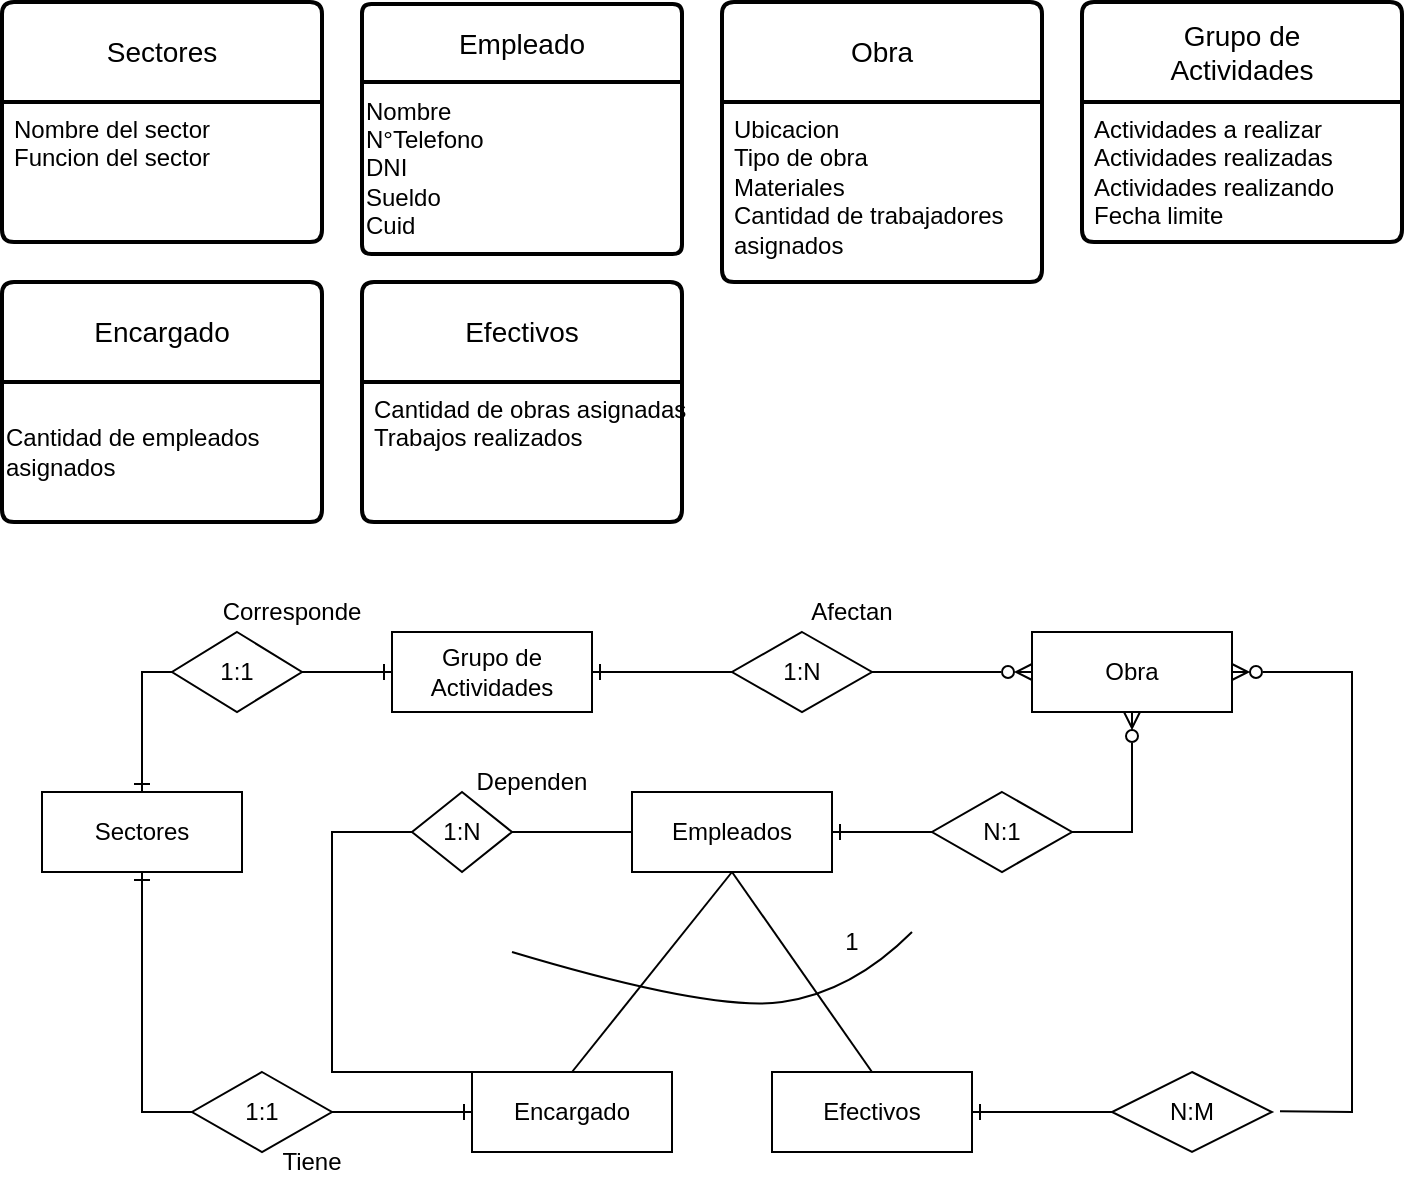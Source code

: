 <mxfile version="24.7.7">
  <diagram id="R2lEEEUBdFMjLlhIrx00" name="Page-1">
    <mxGraphModel dx="1600" dy="742" grid="1" gridSize="10" guides="1" tooltips="1" connect="1" arrows="1" fold="1" page="1" pageScale="1" pageWidth="850" pageHeight="1100" math="0" shadow="0" extFonts="Permanent Marker^https://fonts.googleapis.com/css?family=Permanent+Marker">
      <root>
        <mxCell id="0" />
        <mxCell id="1" parent="0" />
        <mxCell id="oXu8ETeMwTCI8__euXl_-1" value="&lt;font style=&quot;vertical-align: inherit;&quot;&gt;&lt;font style=&quot;vertical-align: inherit;&quot;&gt;Empleado&lt;/font&gt;&lt;/font&gt;" style="swimlane;childLayout=stackLayout;horizontal=1;startSize=39;horizontalStack=0;rounded=1;fontSize=14;fontStyle=0;strokeWidth=2;resizeParent=0;resizeLast=1;shadow=0;dashed=0;align=center;arcSize=4;whiteSpace=wrap;html=1;" vertex="1" parent="1">
          <mxGeometry x="220" y="141" width="160" height="125" as="geometry" />
        </mxCell>
        <mxCell id="oXu8ETeMwTCI8__euXl_-10" value="&lt;font style=&quot;vertical-align: inherit;&quot;&gt;Nombre&lt;/font&gt;&lt;div&gt;N°Telefono&lt;br&gt;&lt;div&gt;&lt;font style=&quot;vertical-align: inherit;&quot;&gt;DNI&lt;/font&gt;&lt;/div&gt;&lt;div&gt;&lt;font style=&quot;vertical-align: inherit;&quot;&gt;Sueldo&lt;/font&gt;&lt;/div&gt;&lt;div&gt;&lt;font style=&quot;vertical-align: inherit;&quot;&gt;Cuid&lt;/font&gt;&lt;/div&gt;&lt;/div&gt;" style="text;html=1;align=left;verticalAlign=middle;resizable=0;points=[];autosize=1;strokeColor=none;fillColor=none;" vertex="1" parent="oXu8ETeMwTCI8__euXl_-1">
          <mxGeometry y="39" width="160" height="86" as="geometry" />
        </mxCell>
        <mxCell id="oXu8ETeMwTCI8__euXl_-3" value="&lt;font style=&quot;vertical-align: inherit;&quot;&gt;&lt;font style=&quot;vertical-align: inherit;&quot;&gt;Efectivos&lt;/font&gt;&lt;/font&gt;" style="swimlane;childLayout=stackLayout;horizontal=1;startSize=50;horizontalStack=0;rounded=1;fontSize=14;fontStyle=0;strokeWidth=2;resizeParent=0;resizeLast=1;shadow=0;dashed=0;align=center;arcSize=4;whiteSpace=wrap;html=1;" vertex="1" parent="1">
          <mxGeometry x="220" y="280" width="160" height="120" as="geometry" />
        </mxCell>
        <mxCell id="oXu8ETeMwTCI8__euXl_-4" value="Cantidad de obras asignadas&lt;div&gt;Trabajos realizados&lt;/div&gt;" style="align=left;strokeColor=none;fillColor=none;spacingLeft=4;fontSize=12;verticalAlign=top;resizable=0;rotatable=0;part=1;html=1;" vertex="1" parent="oXu8ETeMwTCI8__euXl_-3">
          <mxGeometry y="50" width="160" height="70" as="geometry" />
        </mxCell>
        <mxCell id="oXu8ETeMwTCI8__euXl_-5" value="&lt;font style=&quot;vertical-align: inherit;&quot;&gt;&lt;font style=&quot;vertical-align: inherit;&quot;&gt;Encargado&lt;/font&gt;&lt;/font&gt;" style="swimlane;childLayout=stackLayout;horizontal=1;startSize=50;horizontalStack=0;rounded=1;fontSize=14;fontStyle=0;strokeWidth=2;resizeParent=0;resizeLast=1;shadow=0;dashed=0;align=center;arcSize=4;whiteSpace=wrap;html=1;" vertex="1" parent="1">
          <mxGeometry x="40" y="280" width="160" height="120" as="geometry" />
        </mxCell>
        <mxCell id="oXu8ETeMwTCI8__euXl_-16" value="Cantidad de empleados&amp;nbsp;&lt;div&gt;asignados&lt;/div&gt;" style="text;html=1;align=left;verticalAlign=middle;resizable=0;points=[];autosize=1;strokeColor=none;fillColor=none;" vertex="1" parent="oXu8ETeMwTCI8__euXl_-5">
          <mxGeometry y="50" width="160" height="70" as="geometry" />
        </mxCell>
        <mxCell id="oXu8ETeMwTCI8__euXl_-7" value="&lt;font style=&quot;vertical-align: inherit;&quot;&gt;&lt;font style=&quot;vertical-align: inherit;&quot;&gt;Obra&lt;/font&gt;&lt;/font&gt;" style="swimlane;childLayout=stackLayout;horizontal=1;startSize=50;horizontalStack=0;rounded=1;fontSize=14;fontStyle=0;strokeWidth=2;resizeParent=0;resizeLast=1;shadow=0;dashed=0;align=center;arcSize=4;whiteSpace=wrap;html=1;" vertex="1" parent="1">
          <mxGeometry x="400" y="140" width="160" height="140" as="geometry" />
        </mxCell>
        <mxCell id="oXu8ETeMwTCI8__euXl_-8" value="Ubicacion&lt;div&gt;Tipo de obra&lt;/div&gt;&lt;div&gt;Materiales&lt;/div&gt;&lt;div&gt;Cantidad de trabajadores&amp;nbsp;&lt;/div&gt;&lt;div&gt;asignados&lt;/div&gt;" style="align=left;strokeColor=none;fillColor=none;spacingLeft=4;fontSize=12;verticalAlign=top;resizable=0;rotatable=0;part=1;html=1;" vertex="1" parent="oXu8ETeMwTCI8__euXl_-7">
          <mxGeometry y="50" width="160" height="90" as="geometry" />
        </mxCell>
        <mxCell id="oXu8ETeMwTCI8__euXl_-11" value="Sectores" style="swimlane;childLayout=stackLayout;horizontal=1;startSize=50;horizontalStack=0;rounded=1;fontSize=14;fontStyle=0;strokeWidth=2;resizeParent=0;resizeLast=1;shadow=0;dashed=0;align=center;arcSize=4;whiteSpace=wrap;html=1;" vertex="1" parent="1">
          <mxGeometry x="40" y="140" width="160" height="120" as="geometry" />
        </mxCell>
        <mxCell id="oXu8ETeMwTCI8__euXl_-12" value="&lt;div&gt;Nombre del sector&lt;/div&gt;&lt;div&gt;Funcion del sector&lt;/div&gt;" style="align=left;strokeColor=none;fillColor=none;spacingLeft=4;fontSize=12;verticalAlign=top;resizable=0;rotatable=0;part=1;html=1;" vertex="1" parent="oXu8ETeMwTCI8__euXl_-11">
          <mxGeometry y="50" width="160" height="70" as="geometry" />
        </mxCell>
        <mxCell id="oXu8ETeMwTCI8__euXl_-13" value="&lt;div&gt;Grupo de&lt;/div&gt;Actividades" style="swimlane;childLayout=stackLayout;horizontal=1;startSize=50;horizontalStack=0;rounded=1;fontSize=14;fontStyle=0;strokeWidth=2;resizeParent=0;resizeLast=1;shadow=0;dashed=0;align=center;arcSize=4;whiteSpace=wrap;html=1;" vertex="1" parent="1">
          <mxGeometry x="580" y="140" width="160" height="120" as="geometry" />
        </mxCell>
        <mxCell id="oXu8ETeMwTCI8__euXl_-14" value="Actividades a realizar&lt;div&gt;Actividades realizadas&amp;nbsp;&lt;/div&gt;&lt;div&gt;Actividades realizando&lt;/div&gt;&lt;div&gt;Fecha limite&lt;/div&gt;" style="align=left;strokeColor=none;fillColor=none;spacingLeft=4;fontSize=12;verticalAlign=top;resizable=0;rotatable=0;part=1;html=1;" vertex="1" parent="oXu8ETeMwTCI8__euXl_-13">
          <mxGeometry y="50" width="160" height="70" as="geometry" />
        </mxCell>
        <mxCell id="oXu8ETeMwTCI8__euXl_-17" value="Sectores" style="whiteSpace=wrap;html=1;align=center;" vertex="1" parent="1">
          <mxGeometry x="60" y="535" width="100" height="40" as="geometry" />
        </mxCell>
        <mxCell id="oXu8ETeMwTCI8__euXl_-18" value="Encargado" style="whiteSpace=wrap;html=1;align=center;" vertex="1" parent="1">
          <mxGeometry x="275" y="675" width="100" height="40" as="geometry" />
        </mxCell>
        <mxCell id="oXu8ETeMwTCI8__euXl_-19" value="Efectivos" style="whiteSpace=wrap;html=1;align=center;" vertex="1" parent="1">
          <mxGeometry x="425" y="675" width="100" height="40" as="geometry" />
        </mxCell>
        <mxCell id="oXu8ETeMwTCI8__euXl_-20" value="Empleados" style="whiteSpace=wrap;html=1;align=center;" vertex="1" parent="1">
          <mxGeometry x="355" y="535" width="100" height="40" as="geometry" />
        </mxCell>
        <mxCell id="oXu8ETeMwTCI8__euXl_-21" value="Obra" style="whiteSpace=wrap;html=1;align=center;" vertex="1" parent="1">
          <mxGeometry x="555" y="455" width="100" height="40" as="geometry" />
        </mxCell>
        <mxCell id="oXu8ETeMwTCI8__euXl_-22" value="&lt;div&gt;Grupo de&lt;/div&gt;Actividades" style="whiteSpace=wrap;html=1;align=center;" vertex="1" parent="1">
          <mxGeometry x="235" y="455" width="100" height="40" as="geometry" />
        </mxCell>
        <mxCell id="oXu8ETeMwTCI8__euXl_-26" value="" style="endArrow=none;html=1;rounded=0;exitX=0.5;exitY=1;exitDx=0;exitDy=0;entryX=0.5;entryY=0;entryDx=0;entryDy=0;" edge="1" parent="1" source="oXu8ETeMwTCI8__euXl_-20" target="oXu8ETeMwTCI8__euXl_-19">
          <mxGeometry relative="1" as="geometry">
            <mxPoint x="355" y="605" as="sourcePoint" />
            <mxPoint x="515" y="605" as="targetPoint" />
          </mxGeometry>
        </mxCell>
        <mxCell id="oXu8ETeMwTCI8__euXl_-27" value="" style="endArrow=none;html=1;rounded=0;entryX=0.5;entryY=1;entryDx=0;entryDy=0;exitX=0.5;exitY=0;exitDx=0;exitDy=0;" edge="1" parent="1" source="oXu8ETeMwTCI8__euXl_-18" target="oXu8ETeMwTCI8__euXl_-20">
          <mxGeometry relative="1" as="geometry">
            <mxPoint x="265" y="625" as="sourcePoint" />
            <mxPoint x="425" y="625" as="targetPoint" />
          </mxGeometry>
        </mxCell>
        <mxCell id="oXu8ETeMwTCI8__euXl_-28" value="" style="endArrow=ERone;html=1;rounded=0;exitX=1;exitY=0.5;exitDx=0;exitDy=0;entryX=0;entryY=0.5;entryDx=0;entryDy=0;endFill=0;" edge="1" parent="1" source="oXu8ETeMwTCI8__euXl_-40" target="oXu8ETeMwTCI8__euXl_-18">
          <mxGeometry relative="1" as="geometry">
            <mxPoint x="105" y="645" as="sourcePoint" />
            <mxPoint x="265" y="645" as="targetPoint" />
            <Array as="points">
              <mxPoint x="245" y="695" />
            </Array>
          </mxGeometry>
        </mxCell>
        <mxCell id="oXu8ETeMwTCI8__euXl_-29" value="" style="endArrow=none;html=1;rounded=0;exitX=0;exitY=0.5;exitDx=0;exitDy=0;entryX=0;entryY=0;entryDx=0;entryDy=0;" edge="1" parent="1" source="oXu8ETeMwTCI8__euXl_-36" target="oXu8ETeMwTCI8__euXl_-18">
          <mxGeometry relative="1" as="geometry">
            <mxPoint x="175" y="615" as="sourcePoint" />
            <mxPoint x="335" y="615" as="targetPoint" />
            <Array as="points">
              <mxPoint x="205" y="555" />
              <mxPoint x="205" y="675" />
            </Array>
          </mxGeometry>
        </mxCell>
        <mxCell id="oXu8ETeMwTCI8__euXl_-30" value="" style="endArrow=ERone;html=1;rounded=0;exitX=1;exitY=0.5;exitDx=0;exitDy=0;entryX=0;entryY=0.5;entryDx=0;entryDy=0;endFill=0;" edge="1" parent="1" source="oXu8ETeMwTCI8__euXl_-43" target="oXu8ETeMwTCI8__euXl_-22">
          <mxGeometry relative="1" as="geometry">
            <mxPoint x="55" y="435" as="sourcePoint" />
            <mxPoint x="215" y="435" as="targetPoint" />
            <Array as="points" />
          </mxGeometry>
        </mxCell>
        <mxCell id="oXu8ETeMwTCI8__euXl_-31" value="" style="endArrow=ERzeroToMany;html=1;rounded=0;exitX=1;exitY=0.5;exitDx=0;exitDy=0;entryX=0;entryY=0.5;entryDx=0;entryDy=0;endFill=0;" edge="1" parent="1" source="oXu8ETeMwTCI8__euXl_-47" target="oXu8ETeMwTCI8__euXl_-21">
          <mxGeometry relative="1" as="geometry">
            <mxPoint x="355" y="425" as="sourcePoint" />
            <mxPoint x="515" y="425" as="targetPoint" />
          </mxGeometry>
        </mxCell>
        <mxCell id="oXu8ETeMwTCI8__euXl_-32" value="" style="endArrow=ERzeroToMany;html=1;rounded=0;exitX=1;exitY=0.5;exitDx=0;exitDy=0;entryX=0.5;entryY=1;entryDx=0;entryDy=0;endFill=0;" edge="1" parent="1" source="oXu8ETeMwTCI8__euXl_-50" target="oXu8ETeMwTCI8__euXl_-21">
          <mxGeometry relative="1" as="geometry">
            <mxPoint x="475" y="555" as="sourcePoint" />
            <mxPoint x="635" y="555" as="targetPoint" />
            <Array as="points">
              <mxPoint x="605" y="555" />
            </Array>
          </mxGeometry>
        </mxCell>
        <mxCell id="oXu8ETeMwTCI8__euXl_-33" value="" style="endArrow=ERzeroToMany;html=1;rounded=0;entryX=1;entryY=0.5;entryDx=0;entryDy=0;exitX=1.05;exitY=0.492;exitDx=0;exitDy=0;exitPerimeter=0;endFill=0;" edge="1" parent="1" source="oXu8ETeMwTCI8__euXl_-53" target="oXu8ETeMwTCI8__euXl_-21">
          <mxGeometry relative="1" as="geometry">
            <mxPoint x="715" y="475" as="sourcePoint" />
            <mxPoint x="735" y="695" as="targetPoint" />
            <Array as="points">
              <mxPoint x="715" y="695" />
              <mxPoint x="715" y="475" />
            </Array>
          </mxGeometry>
        </mxCell>
        <mxCell id="oXu8ETeMwTCI8__euXl_-34" value="" style="curved=1;endArrow=none;html=1;rounded=0;endFill=0;" edge="1" parent="1">
          <mxGeometry width="50" height="50" relative="1" as="geometry">
            <mxPoint x="295" y="615" as="sourcePoint" />
            <mxPoint x="495" y="605" as="targetPoint" />
            <Array as="points">
              <mxPoint x="395" y="645" />
              <mxPoint x="465" y="635" />
            </Array>
          </mxGeometry>
        </mxCell>
        <mxCell id="oXu8ETeMwTCI8__euXl_-35" value="1" style="text;html=1;align=center;verticalAlign=middle;whiteSpace=wrap;rounded=0;" vertex="1" parent="1">
          <mxGeometry x="435" y="595" width="60" height="30" as="geometry" />
        </mxCell>
        <mxCell id="oXu8ETeMwTCI8__euXl_-37" value="" style="endArrow=none;html=1;rounded=0;exitX=0;exitY=0.5;exitDx=0;exitDy=0;entryX=1;entryY=0.5;entryDx=0;entryDy=0;" edge="1" parent="1" source="oXu8ETeMwTCI8__euXl_-20" target="oXu8ETeMwTCI8__euXl_-36">
          <mxGeometry relative="1" as="geometry">
            <mxPoint x="355" y="555" as="sourcePoint" />
            <mxPoint x="275" y="675" as="targetPoint" />
            <Array as="points" />
          </mxGeometry>
        </mxCell>
        <mxCell id="oXu8ETeMwTCI8__euXl_-36" value="1:N" style="shape=rhombus;perimeter=rhombusPerimeter;whiteSpace=wrap;html=1;align=center;" vertex="1" parent="1">
          <mxGeometry x="245" y="535" width="50" height="40" as="geometry" />
        </mxCell>
        <mxCell id="oXu8ETeMwTCI8__euXl_-39" value="Dependen" style="text;html=1;align=center;verticalAlign=middle;whiteSpace=wrap;rounded=0;" vertex="1" parent="1">
          <mxGeometry x="275" y="515" width="60" height="30" as="geometry" />
        </mxCell>
        <mxCell id="oXu8ETeMwTCI8__euXl_-41" value="" style="endArrow=none;html=1;rounded=0;exitX=0.5;exitY=1;exitDx=0;exitDy=0;entryX=0;entryY=0.5;entryDx=0;entryDy=0;startArrow=ERone;startFill=0;" edge="1" parent="1" source="oXu8ETeMwTCI8__euXl_-17" target="oXu8ETeMwTCI8__euXl_-40">
          <mxGeometry relative="1" as="geometry">
            <mxPoint x="110" y="575" as="sourcePoint" />
            <mxPoint x="275" y="695" as="targetPoint" />
            <Array as="points">
              <mxPoint x="110" y="695" />
            </Array>
          </mxGeometry>
        </mxCell>
        <mxCell id="oXu8ETeMwTCI8__euXl_-40" value="1:1" style="shape=rhombus;perimeter=rhombusPerimeter;whiteSpace=wrap;html=1;align=center;" vertex="1" parent="1">
          <mxGeometry x="135" y="675" width="70" height="40" as="geometry" />
        </mxCell>
        <mxCell id="oXu8ETeMwTCI8__euXl_-44" value="" style="endArrow=none;html=1;rounded=0;exitX=0.5;exitY=0;exitDx=0;exitDy=0;entryX=0;entryY=0.5;entryDx=0;entryDy=0;startArrow=ERone;startFill=0;" edge="1" parent="1" source="oXu8ETeMwTCI8__euXl_-17" target="oXu8ETeMwTCI8__euXl_-43">
          <mxGeometry relative="1" as="geometry">
            <mxPoint x="110" y="535" as="sourcePoint" />
            <mxPoint x="235" y="475" as="targetPoint" />
            <Array as="points">
              <mxPoint x="110" y="475" />
            </Array>
          </mxGeometry>
        </mxCell>
        <mxCell id="oXu8ETeMwTCI8__euXl_-43" value="1:1" style="shape=rhombus;perimeter=rhombusPerimeter;whiteSpace=wrap;html=1;align=center;" vertex="1" parent="1">
          <mxGeometry x="125" y="455" width="65" height="40" as="geometry" />
        </mxCell>
        <mxCell id="oXu8ETeMwTCI8__euXl_-45" value="Tiene" style="text;html=1;align=center;verticalAlign=middle;whiteSpace=wrap;rounded=0;" vertex="1" parent="1">
          <mxGeometry x="165" y="705" width="60" height="30" as="geometry" />
        </mxCell>
        <mxCell id="oXu8ETeMwTCI8__euXl_-46" value="Corresponde" style="text;html=1;align=center;verticalAlign=middle;whiteSpace=wrap;rounded=0;" vertex="1" parent="1">
          <mxGeometry x="155" y="430" width="60" height="30" as="geometry" />
        </mxCell>
        <mxCell id="oXu8ETeMwTCI8__euXl_-48" value="" style="endArrow=none;html=1;rounded=0;exitX=1;exitY=0.5;exitDx=0;exitDy=0;entryX=0;entryY=0.5;entryDx=0;entryDy=0;startArrow=ERone;startFill=0;" edge="1" parent="1" source="oXu8ETeMwTCI8__euXl_-22" target="oXu8ETeMwTCI8__euXl_-47">
          <mxGeometry relative="1" as="geometry">
            <mxPoint x="335" y="475" as="sourcePoint" />
            <mxPoint x="555" y="475" as="targetPoint" />
          </mxGeometry>
        </mxCell>
        <mxCell id="oXu8ETeMwTCI8__euXl_-47" value="1:N" style="shape=rhombus;perimeter=rhombusPerimeter;whiteSpace=wrap;html=1;align=center;" vertex="1" parent="1">
          <mxGeometry x="405" y="455" width="70" height="40" as="geometry" />
        </mxCell>
        <mxCell id="oXu8ETeMwTCI8__euXl_-49" value="Afectan" style="text;html=1;align=center;verticalAlign=middle;whiteSpace=wrap;rounded=0;" vertex="1" parent="1">
          <mxGeometry x="435" y="430" width="60" height="30" as="geometry" />
        </mxCell>
        <mxCell id="oXu8ETeMwTCI8__euXl_-51" value="" style="endArrow=none;html=1;rounded=0;exitX=1;exitY=0.5;exitDx=0;exitDy=0;entryX=0;entryY=0.5;entryDx=0;entryDy=0;startArrow=ERone;startFill=0;" edge="1" parent="1" source="oXu8ETeMwTCI8__euXl_-20" target="oXu8ETeMwTCI8__euXl_-50">
          <mxGeometry relative="1" as="geometry">
            <mxPoint x="455" y="555" as="sourcePoint" />
            <mxPoint x="605" y="495" as="targetPoint" />
            <Array as="points" />
          </mxGeometry>
        </mxCell>
        <mxCell id="oXu8ETeMwTCI8__euXl_-50" value="N:1" style="shape=rhombus;perimeter=rhombusPerimeter;whiteSpace=wrap;html=1;align=center;" vertex="1" parent="1">
          <mxGeometry x="505" y="535" width="70" height="40" as="geometry" />
        </mxCell>
        <mxCell id="oXu8ETeMwTCI8__euXl_-54" value="" style="endArrow=none;html=1;rounded=0;exitX=1;exitY=0.5;exitDx=0;exitDy=0;entryX=0;entryY=0.5;entryDx=0;entryDy=0;startArrow=ERone;startFill=0;" edge="1" parent="1" source="oXu8ETeMwTCI8__euXl_-19" target="oXu8ETeMwTCI8__euXl_-53">
          <mxGeometry relative="1" as="geometry">
            <mxPoint x="525" y="695" as="sourcePoint" />
            <mxPoint x="655" y="475" as="targetPoint" />
            <Array as="points" />
          </mxGeometry>
        </mxCell>
        <mxCell id="oXu8ETeMwTCI8__euXl_-53" value="N:M" style="shape=rhombus;perimeter=rhombusPerimeter;whiteSpace=wrap;html=1;align=center;" vertex="1" parent="1">
          <mxGeometry x="595" y="675" width="80" height="40" as="geometry" />
        </mxCell>
      </root>
    </mxGraphModel>
  </diagram>
</mxfile>
